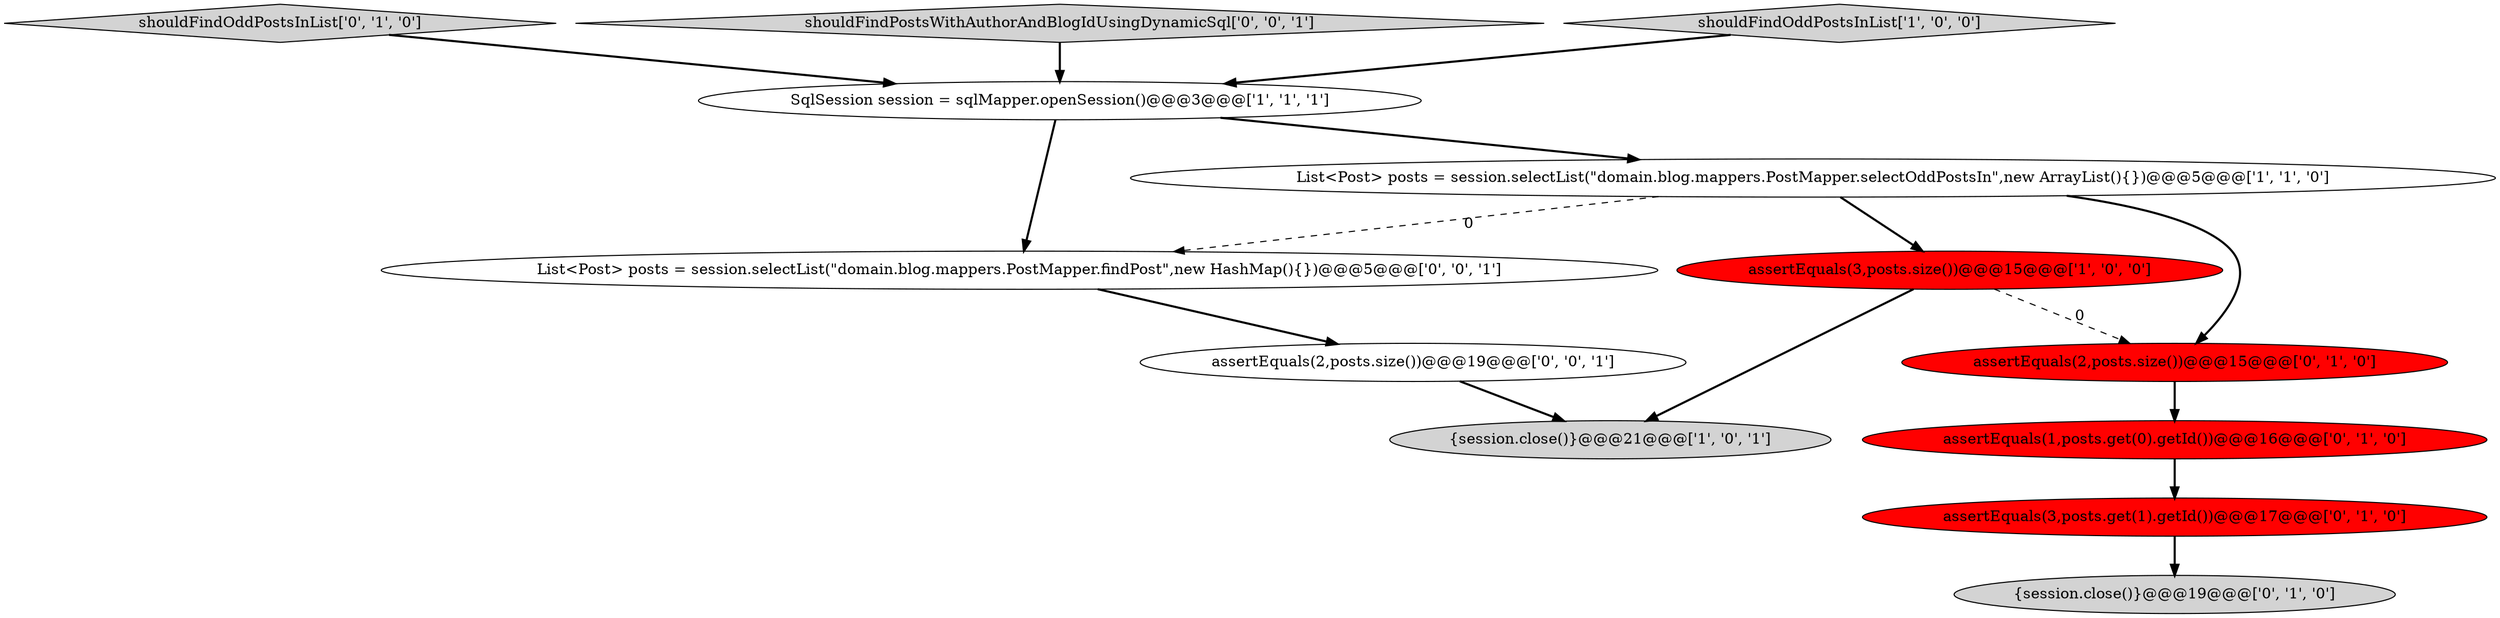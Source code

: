 digraph {
7 [style = filled, label = "shouldFindOddPostsInList['0', '1', '0']", fillcolor = lightgray, shape = diamond image = "AAA0AAABBB2BBB"];
10 [style = filled, label = "List<Post> posts = session.selectList(\"domain.blog.mappers.PostMapper.findPost\",new HashMap(){})@@@5@@@['0', '0', '1']", fillcolor = white, shape = ellipse image = "AAA0AAABBB3BBB"];
5 [style = filled, label = "assertEquals(3,posts.get(1).getId())@@@17@@@['0', '1', '0']", fillcolor = red, shape = ellipse image = "AAA1AAABBB2BBB"];
1 [style = filled, label = "List<Post> posts = session.selectList(\"domain.blog.mappers.PostMapper.selectOddPostsIn\",new ArrayList(){})@@@5@@@['1', '1', '0']", fillcolor = white, shape = ellipse image = "AAA0AAABBB1BBB"];
2 [style = filled, label = "assertEquals(3,posts.size())@@@15@@@['1', '0', '0']", fillcolor = red, shape = ellipse image = "AAA1AAABBB1BBB"];
12 [style = filled, label = "shouldFindPostsWithAuthorAndBlogIdUsingDynamicSql['0', '0', '1']", fillcolor = lightgray, shape = diamond image = "AAA0AAABBB3BBB"];
3 [style = filled, label = "shouldFindOddPostsInList['1', '0', '0']", fillcolor = lightgray, shape = diamond image = "AAA0AAABBB1BBB"];
6 [style = filled, label = "{session.close()}@@@19@@@['0', '1', '0']", fillcolor = lightgray, shape = ellipse image = "AAA0AAABBB2BBB"];
0 [style = filled, label = "SqlSession session = sqlMapper.openSession()@@@3@@@['1', '1', '1']", fillcolor = white, shape = ellipse image = "AAA0AAABBB1BBB"];
8 [style = filled, label = "assertEquals(2,posts.size())@@@15@@@['0', '1', '0']", fillcolor = red, shape = ellipse image = "AAA1AAABBB2BBB"];
9 [style = filled, label = "assertEquals(1,posts.get(0).getId())@@@16@@@['0', '1', '0']", fillcolor = red, shape = ellipse image = "AAA1AAABBB2BBB"];
11 [style = filled, label = "assertEquals(2,posts.size())@@@19@@@['0', '0', '1']", fillcolor = white, shape = ellipse image = "AAA0AAABBB3BBB"];
4 [style = filled, label = "{session.close()}@@@21@@@['1', '0', '1']", fillcolor = lightgray, shape = ellipse image = "AAA0AAABBB1BBB"];
9->5 [style = bold, label=""];
1->2 [style = bold, label=""];
7->0 [style = bold, label=""];
0->10 [style = bold, label=""];
1->8 [style = bold, label=""];
1->10 [style = dashed, label="0"];
5->6 [style = bold, label=""];
2->4 [style = bold, label=""];
12->0 [style = bold, label=""];
0->1 [style = bold, label=""];
2->8 [style = dashed, label="0"];
3->0 [style = bold, label=""];
11->4 [style = bold, label=""];
8->9 [style = bold, label=""];
10->11 [style = bold, label=""];
}
